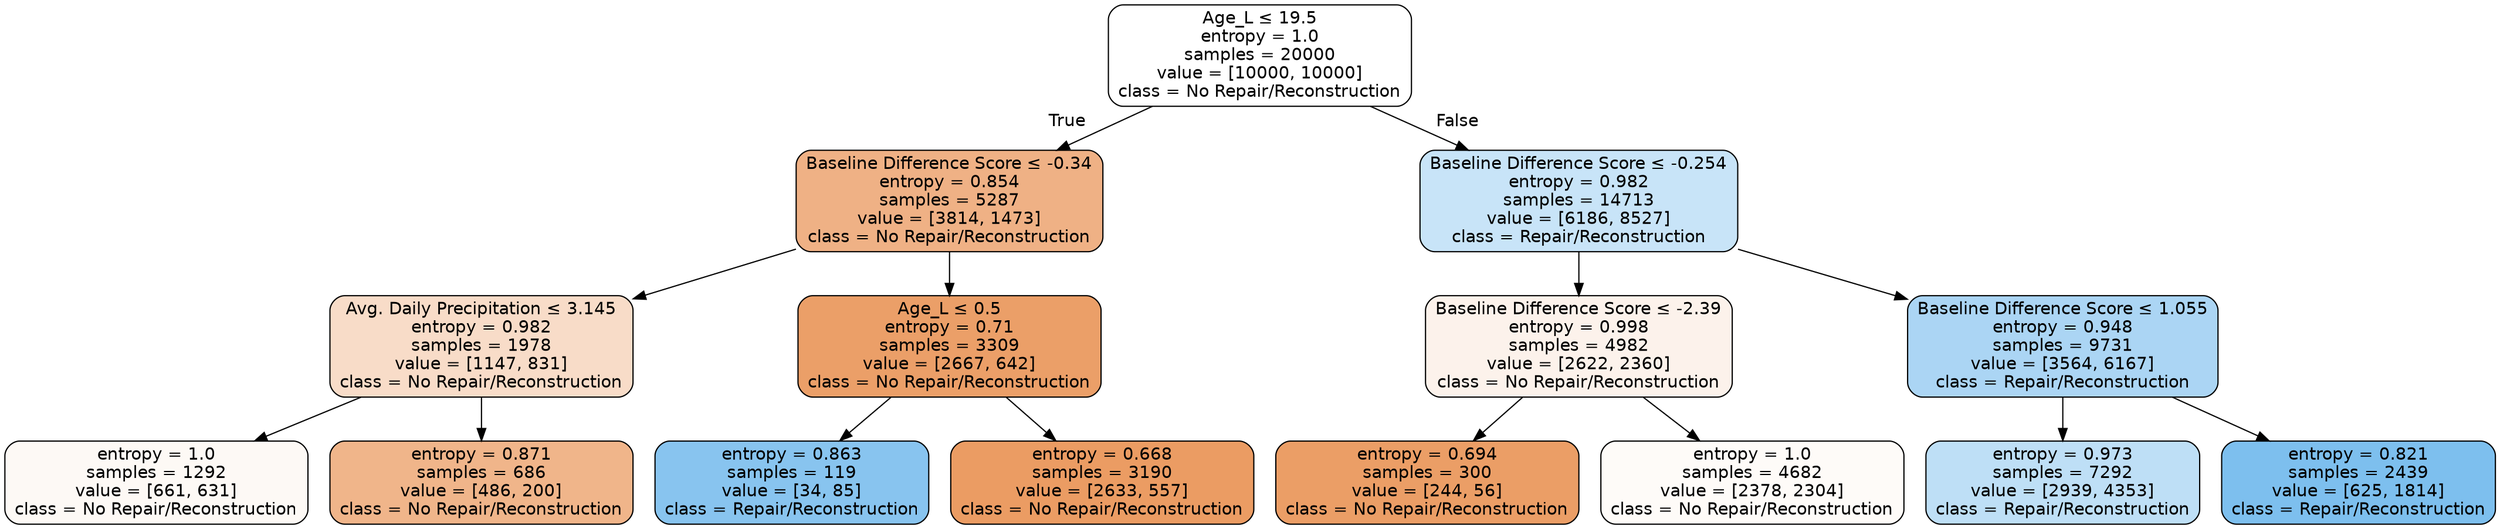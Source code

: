 digraph Tree {
node [shape=box, style="filled, rounded", color="black", fontname=helvetica] ;
edge [fontname=helvetica] ;
0 [label=<Age_L &le; 19.5<br/>entropy = 1.0<br/>samples = 20000<br/>value = [10000, 10000]<br/>class = No Repair/Reconstruction>, fillcolor="#e5813900"] ;
1 [label=<Baseline Difference Score &le; -0.34<br/>entropy = 0.854<br/>samples = 5287<br/>value = [3814, 1473]<br/>class = No Repair/Reconstruction>, fillcolor="#e581399d"] ;
0 -> 1 [labeldistance=2.5, labelangle=45, headlabel="True"] ;
2 [label=<Avg. Daily Precipitation &le; 3.145<br/>entropy = 0.982<br/>samples = 1978<br/>value = [1147, 831]<br/>class = No Repair/Reconstruction>, fillcolor="#e5813946"] ;
1 -> 2 ;
3 [label=<entropy = 1.0<br/>samples = 1292<br/>value = [661, 631]<br/>class = No Repair/Reconstruction>, fillcolor="#e581390c"] ;
2 -> 3 ;
4 [label=<entropy = 0.871<br/>samples = 686<br/>value = [486, 200]<br/>class = No Repair/Reconstruction>, fillcolor="#e5813996"] ;
2 -> 4 ;
5 [label=<Age_L &le; 0.5<br/>entropy = 0.71<br/>samples = 3309<br/>value = [2667, 642]<br/>class = No Repair/Reconstruction>, fillcolor="#e58139c2"] ;
1 -> 5 ;
6 [label=<entropy = 0.863<br/>samples = 119<br/>value = [34, 85]<br/>class = Repair/Reconstruction>, fillcolor="#399de599"] ;
5 -> 6 ;
7 [label=<entropy = 0.668<br/>samples = 3190<br/>value = [2633, 557]<br/>class = No Repair/Reconstruction>, fillcolor="#e58139c9"] ;
5 -> 7 ;
8 [label=<Baseline Difference Score &le; -0.254<br/>entropy = 0.982<br/>samples = 14713<br/>value = [6186, 8527]<br/>class = Repair/Reconstruction>, fillcolor="#399de546"] ;
0 -> 8 [labeldistance=2.5, labelangle=-45, headlabel="False"] ;
9 [label=<Baseline Difference Score &le; -2.39<br/>entropy = 0.998<br/>samples = 4982<br/>value = [2622, 2360]<br/>class = No Repair/Reconstruction>, fillcolor="#e5813919"] ;
8 -> 9 ;
10 [label=<entropy = 0.694<br/>samples = 300<br/>value = [244, 56]<br/>class = No Repair/Reconstruction>, fillcolor="#e58139c4"] ;
9 -> 10 ;
11 [label=<entropy = 1.0<br/>samples = 4682<br/>value = [2378, 2304]<br/>class = No Repair/Reconstruction>, fillcolor="#e5813908"] ;
9 -> 11 ;
12 [label=<Baseline Difference Score &le; 1.055<br/>entropy = 0.948<br/>samples = 9731<br/>value = [3564, 6167]<br/>class = Repair/Reconstruction>, fillcolor="#399de56c"] ;
8 -> 12 ;
13 [label=<entropy = 0.973<br/>samples = 7292<br/>value = [2939, 4353]<br/>class = Repair/Reconstruction>, fillcolor="#399de553"] ;
12 -> 13 ;
14 [label=<entropy = 0.821<br/>samples = 2439<br/>value = [625, 1814]<br/>class = Repair/Reconstruction>, fillcolor="#399de5a7"] ;
12 -> 14 ;
}
